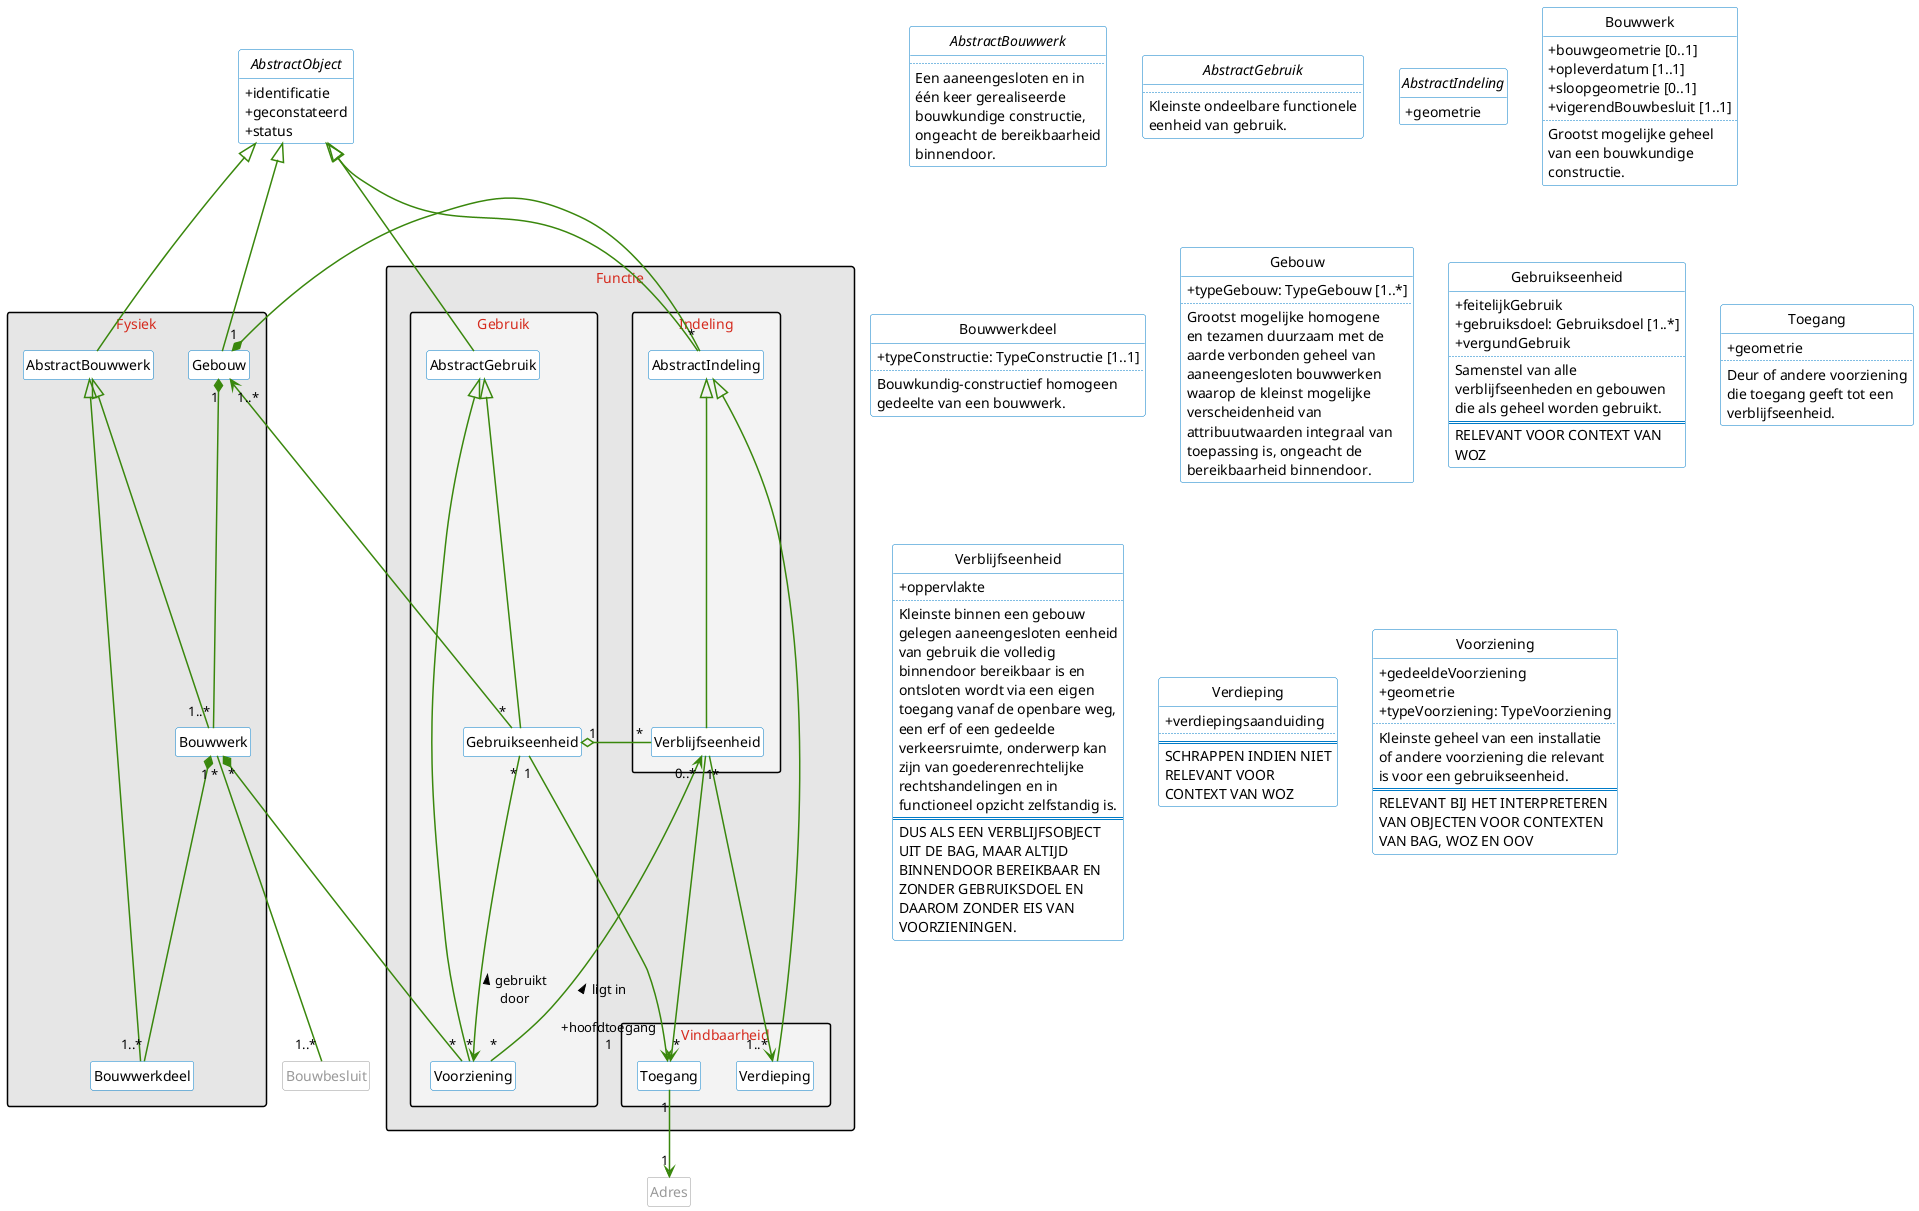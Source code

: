 @startuml

' https://www.rijkshuisstijl.nl/organisatiespecifieke-richtlijnen/ministerie-van-binnenlandse-zaken-en-koninkrijksrelaties/deelidentiteit-kerndepartement-bzk
' https://www.rijkshuisstijl.nl/basiselementen/basiselementen-online/online-kleuren
'
' # Communicatiekleuren
' Het kerndepartement van BZK heeft uit het kleurenpalet van de rijkshuisstijl drie kleuren (elk met tint1 / tint2) gekozen:
' - Rijksoverheid hemelblauw #007bc7 (#b2d7ee/#d9ebf7)
' - Rijksoverheid rood #d52b1e (#f2bfbb/#f9dfdd)
' - Rijksoverheid groen #39870c (#c3dbb6/#e1eddb)
' Het gebruik van deze kleuren in combinatie met veel wit wordt gestimuleerd.
'
' # Tinten voor achtergrondkaders, grafieken en tabellen
' Voor achtergrondkaders, grafieken en tabellen kunnen 7 neutrale grijstinten of tinten van een communicatiekleur in stappen van 20% worden toegepast. Voor tekstachtergrond wordt grijstint1 of communicatiekleur tint2 aanbevolen om aan de contrasteisen voor een goede leesbaarheid te voldoen.
'
' Rijksoverheid grijs 1 #f3f3f3
' Rijksoverheid grijs 2 #e6e6e6
' Rijksoverheid grijs 3 #cccccc
' Rijksoverheid grijs 4 #b4b4b4
' Rijksoverheid grijs 5 #999999
' Rijksoverheid grijs 6 #696969
' Rijksoverheid grijs 7 #535353

' skinparam linetype ortho
' skinparam linetype polyline

skinparam shadowing false

skinparam classAttributeIconSize 0

skinparam class {
    ArrowColor #39870c
    ArrowThickness 1.5
    BackgroundColor #ffffff
    BorderColor #007bc7
    BorderColor<<extern>> #999999
    FontColor<<extern>> #999999
'     StereotypeFontStyle italic
}

skinparam package {
    FontColor #d52b1e
    FontStyle normal
    Style rectangle
}

hide empty members

hide circle

hide stereotype

' hide AbstractObject

hide MetaObject

package "Fysiek" #e6e6e6 {
    class AbstractBouwwerk {
    }
    class Gebouw {
    }
    class Bouwwerk {
    }
    class Bouwwerkdeel {
    }
}

package "Functie" #e6e6e6 {
    package "Gebruik" #f3f3f3 {
        class AbstractGebruik {
        }
        class Gebruikseenheid {
        }
        class Voorziening {
        }
    }
    package "Indeling" #f3f3f3 {
        class AbstractIndeling {
        }
        class Verblijfseenheid {
        }
    }
    package "Vindbaarheid" #f3f3f3 {
        class Toegang {
        }
        class Verdieping {
        }
    }
}

' package "Representatie" #e6e6e6 {
'     class AbstractRepresentatie {
'     }
'     class GebouwRepresentatie {
'     }
'     class GebruikseenheidRepresentatie {
'     }
' '     class VerblijfseenheidRepresentatie {
' '     }
' }

' together {
'     class AbstractObject
'     class MetaObject
' }

' together {
'     class Adres
'     class Bouwbesluit
' }

' together {
'     class AbstractBouwwerk
'     class Bouwwerk
'     class Bouwwerkdeel
' }

' together {
'     class Gebruikseenheid
'     class Verblijfseenheid
' }

' together {
'     class Verblijfseenheid
'     class Verdieping
' }

AbstractObject <|-- AbstractBouwwerk
AbstractObject <|-- AbstractIndeling
AbstractObject <|-- Gebouw
AbstractObject <|-- AbstractGebruik
AbstractObject "1" <- "1..*" MetaObject
AbstractGebruik <|-- Gebruikseenheid
AbstractGebruik <|-- Voorziening
AbstractBouwwerk <|-- Bouwwerk
AbstractBouwwerk <|-- Bouwwerkdeel
Gebouw "1" *-- "1..*" Bouwwerk
Gebruikseenheid "*" --> "*" Voorziening : < gebruikt\ndoor
Bouwwerk "1" *-- "1..*" Bouwwerkdeel
Gebruikseenheid "*" --> "1..*" Gebouw
Gebruikseenheid "1" o-- "*" Verblijfseenheid
Bouwwerk "*" *-- "*" Voorziening
Bouwwerk "*" -- "1..*" Bouwbesluit
Verblijfseenheid "0..*" <-- "*" Voorziening : < ligt in
Verblijfseenheid "*" --> "1..*" Verdieping
AbstractIndeling <|-- Verdieping
AbstractIndeling <|-- Verblijfseenheid
Gebouw "1" *-- "*" AbstractIndeling
Gebruikseenheid "1" --> "+hoofdtoegang\n1" Toegang
Verblijfseenheid "1" --> "*" Toegang
Toegang "1" --> "1" Adres
' Gebouw "1" <|-- "1..*" GebouwRepresentatie
' AbstractRepresentatie <|-- GebouwRepresentatie
' Gebruikseenheid "1" <|-- "1..*" GebruikseenheidRepresentatie
' AbstractRepresentatie <|-- GebruikseenheidRepresentatie
' ' Verblijfseenheid "1" <|-- "1..*" VerblijfseenheidRepresentatie
' ' AbstractRepresentatie <|-- VerblijfseenheidRepresentatie

abstract class AbstractBouwwerk << Objecttype >> {
..
    Een aaneengesloten en in
    één keer gerealiseerde
    bouwkundige constructie,
    ongeacht de bereikbaarheid
    binnendoor.
}

abstract class AbstractGebruik << Objecttype >> {
..
    Kleinste ondeelbare functionele
    eenheid van gebruik.
}

abstract class AbstractObject << Objecttype >> {
    + identificatie
    + geconstateerd
    + status
}

abstract class AbstractIndeling << Objecttype >> {
    + geometrie
}

class Adres << extern >> {
}

class Bouwwerk << Objecttype >> {
    + bouwgeometrie [0..1]
    + opleverdatum [1..1]
    + sloopgeometrie [0..1]
    + vigerendBouwbesluit [1..1]
    ..
    Grootst mogelijke geheel
    van een bouwkundige
    constructie.
}

class Bouwwerkdeel << Objecttype >> {
    + typeConstructie: TypeConstructie [1..1]
    ..
    Bouwkundig-constructief homogeen
    gedeelte van een bouwwerk.
}

class Gebouw << Objecttype >> {
    + typeGebouw: TypeGebouw [1..*]
    ..
    Grootst mogelijke homogene
    en tezamen duurzaam met de
    aarde verbonden geheel van
    aaneengesloten bouwwerken
    waarop de kleinst mogelijke
    verscheidenheid van
    attribuutwaarden integraal van
    toepassing is, ongeacht de
    bereikbaarheid binnendoor.
}

class Gebruikseenheid << Objecttype >> {
    + feitelijkGebruik
    + gebruiksdoel: Gebruiksdoel [1..*]
    + vergundGebruik
    ..
    Samenstel van alle
    verblijfseenheden en gebouwen
    die als geheel worden gebruikt.
    ==
    RELEVANT VOOR CONTEXT VAN
    WOZ
}

class MetaObject << extern >> {
'     + typeMetagegeven: TypeMetagegeven
'     + waarde
}

class Bouwbesluit << extern >> {
}

class Toegang << Objecttype >> {
    + geometrie
    ..
    Deur of andere voorziening
    die toegang geeft tot een
    verblijfseenheid.
}

class Verblijfseenheid << Objecttype >> {
    + oppervlakte
    ..
    Kleinste binnen een gebouw
    gelegen aaneengesloten eenheid
    van gebruik die volledig
    binnendoor bereikbaar is en
    ontsloten wordt via een eigen
    toegang vanaf de openbare weg,
    een erf of een gedeelde
    verkeersruimte, onderwerp kan
    zijn van goederenrechtelijke
    rechtshandelingen en in
    functioneel opzicht zelfstandig is.
    ==
    DUS ALS EEN VERBLIJFSOBJECT
    UIT DE BAG, MAAR ALTIJD
    BINNENDOOR BEREIKBAAR EN
    ZONDER GEBRUIKSDOEL EN
    DAAROM ZONDER EIS VAN
    VOORZIENINGEN.
}

' ----vvvv---- representatie ----
' abstract class AbstractRepresentatie << Objecttype >> {
'     + geometrie
'     + levelOfDetail: LevelOfDetail [1..1]
'     + schaal: Schaalbereik [1..1]
'     ..
'     Authentieke gegeneraliseerde
'     representatie van een object.
' }
'
' class GebouwRepresentatie << Objecttype >> {
'     ..
'     Authentieke gegeneraliseerde
'     representatie van een Gebouw.
' }
'
' ' class VerblijfseenheidRepresentatie << Objecttype >> {
' '     ..
' '     Authentieke gegeneraliseerde
' '     representatie van een
' '     Verblijfseenheid.
' ' }
'
' class GebruikseenheidRepresentatie << Objecttype >> {
'     ..
'     Authentieke gegeneraliseerde
'     representatie van een
'     Gebruikseenheid.
' }
' ----^^^^---- representatie ----

class Verdieping << Objecttype >> <<Vrijwillig>> {
    + verdiepingsaanduiding
    ..
    ==
    SCHRAPPEN INDIEN NIET
    RELEVANT VOOR
    CONTEXT VAN WOZ
}

class Voorziening << Objecttype >> {
    + gedeeldeVoorziening
    + geometrie
    + typeVoorziening: TypeVoorziening
    ..
    Kleinste geheel van een installatie
    of andere voorziening die relevant
    is voor een gebruikseenheid.
    ==
    RELEVANT BIJ HET INTERPRETEREN
    VAN OBJECTEN VOOR CONTEXTEN
    VAN BAG, WOZ EN OOV
}

@enduml
